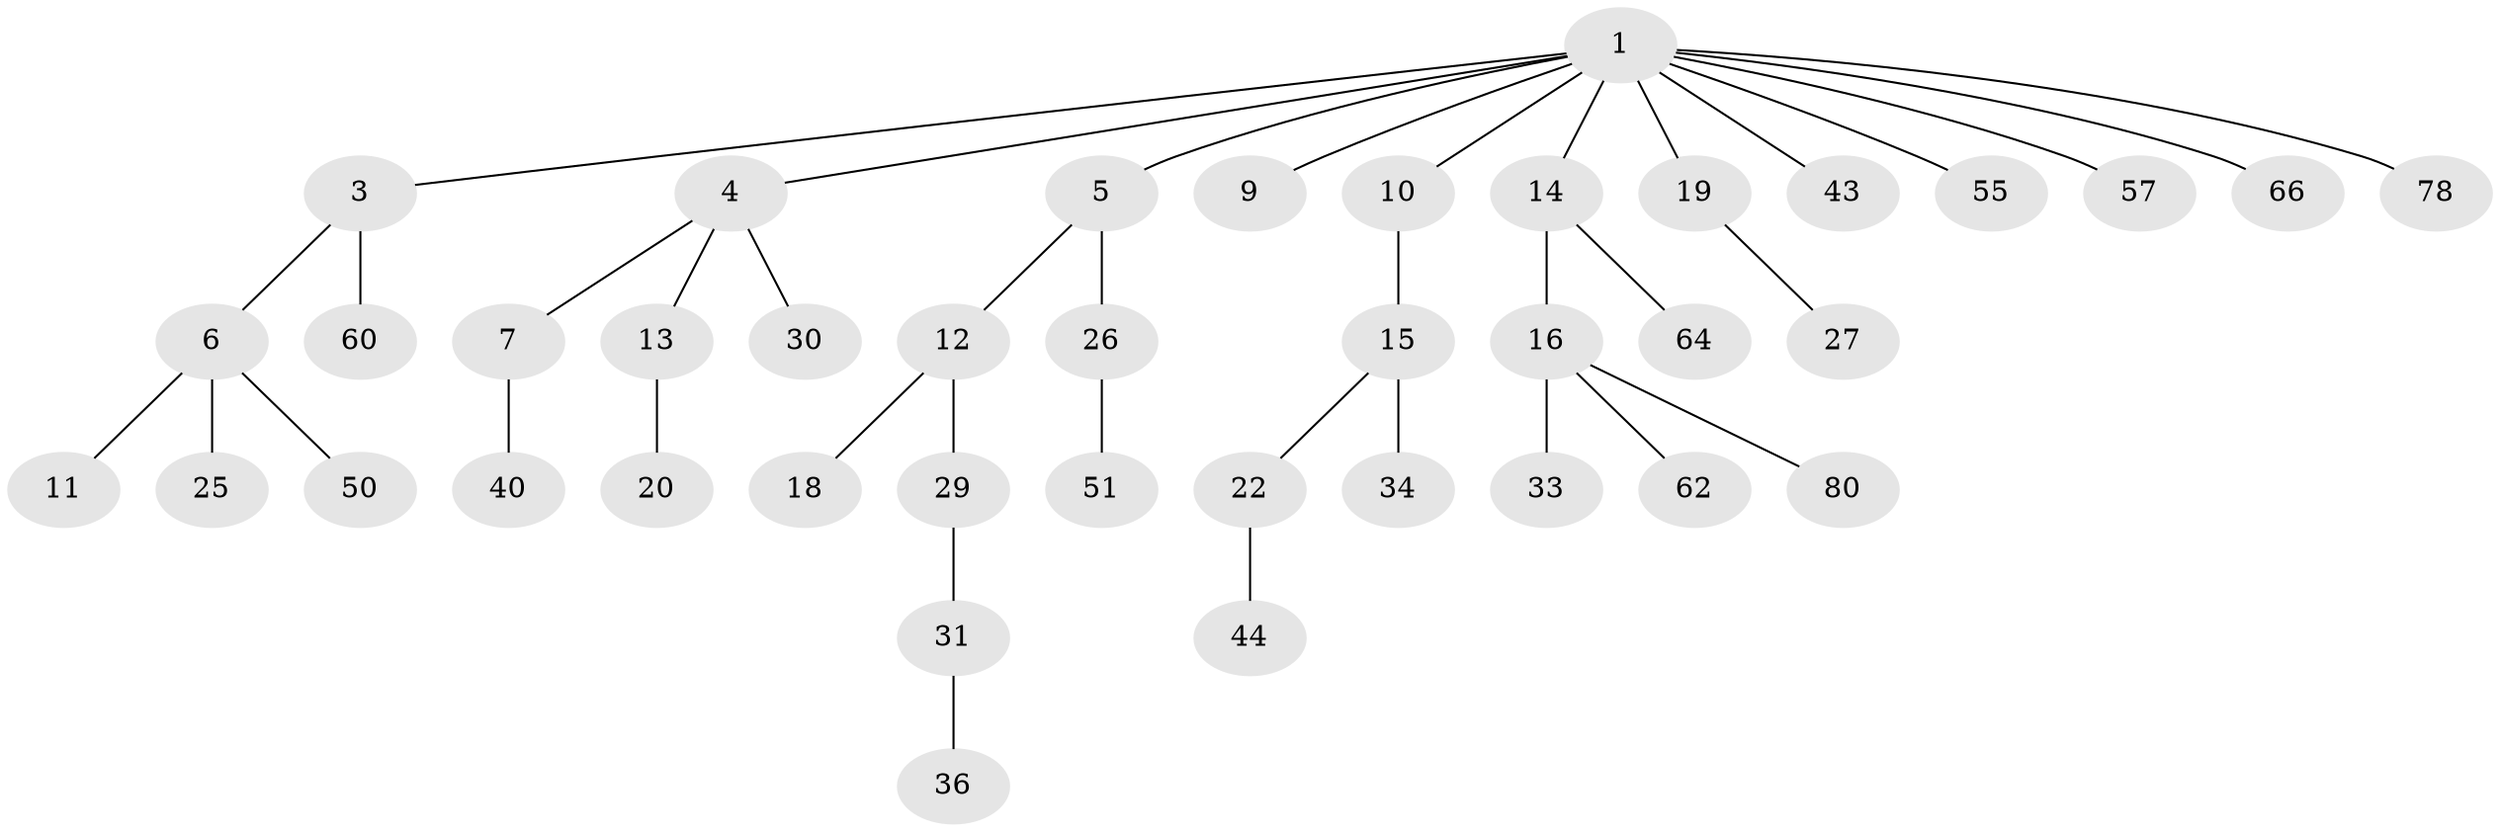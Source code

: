 // original degree distribution, {6: 0.024691358024691357, 8: 0.012345679012345678, 5: 0.024691358024691357, 4: 0.037037037037037035, 3: 0.14814814814814814, 1: 0.49382716049382713, 2: 0.25925925925925924}
// Generated by graph-tools (version 1.1) at 2025/15/03/09/25 04:15:36]
// undirected, 40 vertices, 39 edges
graph export_dot {
graph [start="1"]
  node [color=gray90,style=filled];
  1 [super="+2"];
  3 [super="+8+21"];
  4;
  5;
  6;
  7 [super="+41+32"];
  9;
  10 [super="+54+38+24"];
  11;
  12;
  13 [super="+61"];
  14;
  15;
  16 [super="+17"];
  18;
  19 [super="+28"];
  20 [super="+56+48"];
  22 [super="+23"];
  25 [super="+52"];
  26 [super="+65+39+35+49+37"];
  27;
  29;
  30 [super="+79"];
  31;
  33;
  34;
  36 [super="+42"];
  40 [super="+68"];
  43;
  44;
  50;
  51;
  55;
  57;
  60;
  62;
  64 [super="+81"];
  66;
  78;
  80;
  1 -- 4;
  1 -- 19;
  1 -- 43;
  1 -- 57;
  1 -- 66;
  1 -- 3;
  1 -- 5;
  1 -- 9;
  1 -- 10;
  1 -- 14;
  1 -- 78;
  1 -- 55;
  3 -- 6;
  3 -- 60;
  4 -- 7;
  4 -- 13;
  4 -- 30;
  5 -- 12;
  5 -- 26;
  6 -- 11;
  6 -- 25;
  6 -- 50;
  7 -- 40;
  10 -- 15;
  12 -- 18;
  12 -- 29;
  13 -- 20;
  14 -- 16;
  14 -- 64;
  15 -- 22;
  15 -- 34;
  16 -- 33;
  16 -- 80;
  16 -- 62;
  19 -- 27;
  22 -- 44;
  26 -- 51;
  29 -- 31;
  31 -- 36;
}
